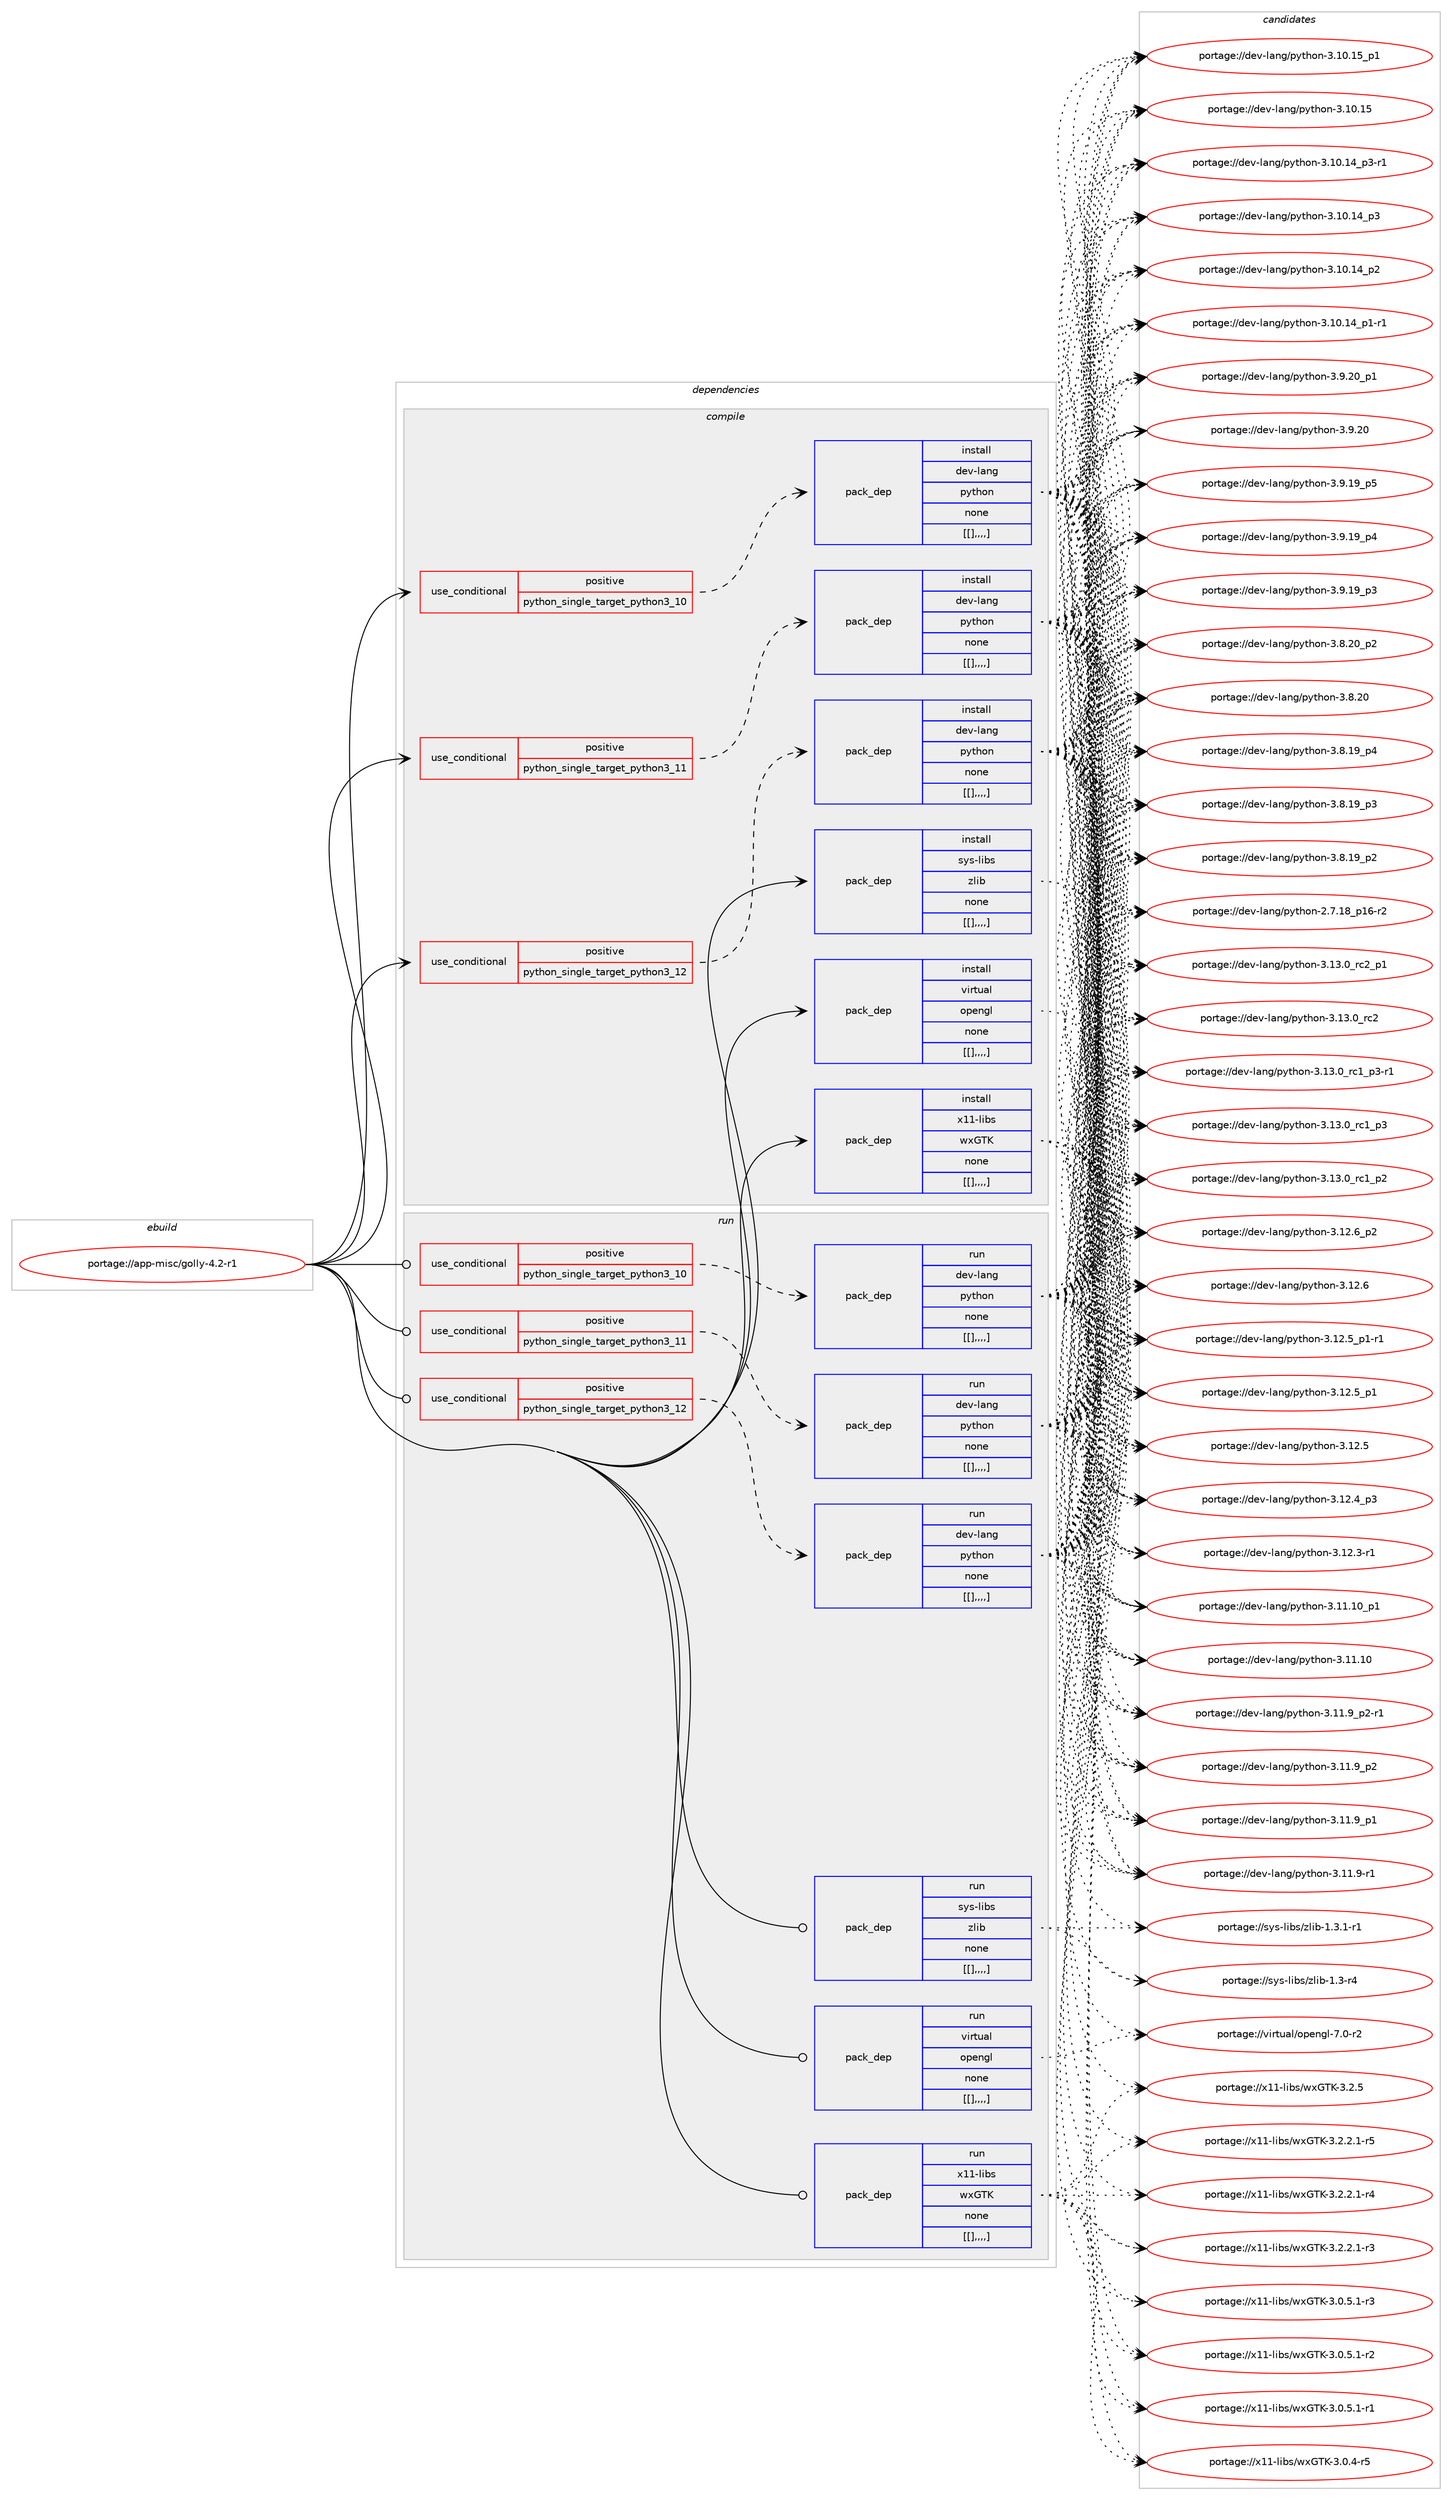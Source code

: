 digraph prolog {

# *************
# Graph options
# *************

newrank=true;
concentrate=true;
compound=true;
graph [rankdir=LR,fontname=Helvetica,fontsize=10,ranksep=1.5];#, ranksep=2.5, nodesep=0.2];
edge  [arrowhead=vee];
node  [fontname=Helvetica,fontsize=10];

# **********
# The ebuild
# **********

subgraph cluster_leftcol {
color=gray;
label=<<i>ebuild</i>>;
id [label="portage://app-misc/golly-4.2-r1", color=red, width=4, href="../app-misc/golly-4.2-r1.svg"];
}

# ****************
# The dependencies
# ****************

subgraph cluster_midcol {
color=gray;
label=<<i>dependencies</i>>;
subgraph cluster_compile {
fillcolor="#eeeeee";
style=filled;
label=<<i>compile</i>>;
subgraph cond12397 {
dependency42287 [label=<<TABLE BORDER="0" CELLBORDER="1" CELLSPACING="0" CELLPADDING="4"><TR><TD ROWSPAN="3" CELLPADDING="10">use_conditional</TD></TR><TR><TD>positive</TD></TR><TR><TD>python_single_target_python3_10</TD></TR></TABLE>>, shape=none, color=red];
subgraph pack29498 {
dependency42288 [label=<<TABLE BORDER="0" CELLBORDER="1" CELLSPACING="0" CELLPADDING="4" WIDTH="220"><TR><TD ROWSPAN="6" CELLPADDING="30">pack_dep</TD></TR><TR><TD WIDTH="110">install</TD></TR><TR><TD>dev-lang</TD></TR><TR><TD>python</TD></TR><TR><TD>none</TD></TR><TR><TD>[[],,,,]</TD></TR></TABLE>>, shape=none, color=blue];
}
dependency42287:e -> dependency42288:w [weight=20,style="dashed",arrowhead="vee"];
}
id:e -> dependency42287:w [weight=20,style="solid",arrowhead="vee"];
subgraph cond12398 {
dependency42289 [label=<<TABLE BORDER="0" CELLBORDER="1" CELLSPACING="0" CELLPADDING="4"><TR><TD ROWSPAN="3" CELLPADDING="10">use_conditional</TD></TR><TR><TD>positive</TD></TR><TR><TD>python_single_target_python3_11</TD></TR></TABLE>>, shape=none, color=red];
subgraph pack29499 {
dependency42290 [label=<<TABLE BORDER="0" CELLBORDER="1" CELLSPACING="0" CELLPADDING="4" WIDTH="220"><TR><TD ROWSPAN="6" CELLPADDING="30">pack_dep</TD></TR><TR><TD WIDTH="110">install</TD></TR><TR><TD>dev-lang</TD></TR><TR><TD>python</TD></TR><TR><TD>none</TD></TR><TR><TD>[[],,,,]</TD></TR></TABLE>>, shape=none, color=blue];
}
dependency42289:e -> dependency42290:w [weight=20,style="dashed",arrowhead="vee"];
}
id:e -> dependency42289:w [weight=20,style="solid",arrowhead="vee"];
subgraph cond12399 {
dependency42291 [label=<<TABLE BORDER="0" CELLBORDER="1" CELLSPACING="0" CELLPADDING="4"><TR><TD ROWSPAN="3" CELLPADDING="10">use_conditional</TD></TR><TR><TD>positive</TD></TR><TR><TD>python_single_target_python3_12</TD></TR></TABLE>>, shape=none, color=red];
subgraph pack29500 {
dependency42292 [label=<<TABLE BORDER="0" CELLBORDER="1" CELLSPACING="0" CELLPADDING="4" WIDTH="220"><TR><TD ROWSPAN="6" CELLPADDING="30">pack_dep</TD></TR><TR><TD WIDTH="110">install</TD></TR><TR><TD>dev-lang</TD></TR><TR><TD>python</TD></TR><TR><TD>none</TD></TR><TR><TD>[[],,,,]</TD></TR></TABLE>>, shape=none, color=blue];
}
dependency42291:e -> dependency42292:w [weight=20,style="dashed",arrowhead="vee"];
}
id:e -> dependency42291:w [weight=20,style="solid",arrowhead="vee"];
subgraph pack29501 {
dependency42293 [label=<<TABLE BORDER="0" CELLBORDER="1" CELLSPACING="0" CELLPADDING="4" WIDTH="220"><TR><TD ROWSPAN="6" CELLPADDING="30">pack_dep</TD></TR><TR><TD WIDTH="110">install</TD></TR><TR><TD>sys-libs</TD></TR><TR><TD>zlib</TD></TR><TR><TD>none</TD></TR><TR><TD>[[],,,,]</TD></TR></TABLE>>, shape=none, color=blue];
}
id:e -> dependency42293:w [weight=20,style="solid",arrowhead="vee"];
subgraph pack29502 {
dependency42294 [label=<<TABLE BORDER="0" CELLBORDER="1" CELLSPACING="0" CELLPADDING="4" WIDTH="220"><TR><TD ROWSPAN="6" CELLPADDING="30">pack_dep</TD></TR><TR><TD WIDTH="110">install</TD></TR><TR><TD>virtual</TD></TR><TR><TD>opengl</TD></TR><TR><TD>none</TD></TR><TR><TD>[[],,,,]</TD></TR></TABLE>>, shape=none, color=blue];
}
id:e -> dependency42294:w [weight=20,style="solid",arrowhead="vee"];
subgraph pack29503 {
dependency42295 [label=<<TABLE BORDER="0" CELLBORDER="1" CELLSPACING="0" CELLPADDING="4" WIDTH="220"><TR><TD ROWSPAN="6" CELLPADDING="30">pack_dep</TD></TR><TR><TD WIDTH="110">install</TD></TR><TR><TD>x11-libs</TD></TR><TR><TD>wxGTK</TD></TR><TR><TD>none</TD></TR><TR><TD>[[],,,,]</TD></TR></TABLE>>, shape=none, color=blue];
}
id:e -> dependency42295:w [weight=20,style="solid",arrowhead="vee"];
}
subgraph cluster_compileandrun {
fillcolor="#eeeeee";
style=filled;
label=<<i>compile and run</i>>;
}
subgraph cluster_run {
fillcolor="#eeeeee";
style=filled;
label=<<i>run</i>>;
subgraph cond12400 {
dependency42296 [label=<<TABLE BORDER="0" CELLBORDER="1" CELLSPACING="0" CELLPADDING="4"><TR><TD ROWSPAN="3" CELLPADDING="10">use_conditional</TD></TR><TR><TD>positive</TD></TR><TR><TD>python_single_target_python3_10</TD></TR></TABLE>>, shape=none, color=red];
subgraph pack29504 {
dependency42297 [label=<<TABLE BORDER="0" CELLBORDER="1" CELLSPACING="0" CELLPADDING="4" WIDTH="220"><TR><TD ROWSPAN="6" CELLPADDING="30">pack_dep</TD></TR><TR><TD WIDTH="110">run</TD></TR><TR><TD>dev-lang</TD></TR><TR><TD>python</TD></TR><TR><TD>none</TD></TR><TR><TD>[[],,,,]</TD></TR></TABLE>>, shape=none, color=blue];
}
dependency42296:e -> dependency42297:w [weight=20,style="dashed",arrowhead="vee"];
}
id:e -> dependency42296:w [weight=20,style="solid",arrowhead="odot"];
subgraph cond12401 {
dependency42298 [label=<<TABLE BORDER="0" CELLBORDER="1" CELLSPACING="0" CELLPADDING="4"><TR><TD ROWSPAN="3" CELLPADDING="10">use_conditional</TD></TR><TR><TD>positive</TD></TR><TR><TD>python_single_target_python3_11</TD></TR></TABLE>>, shape=none, color=red];
subgraph pack29505 {
dependency42299 [label=<<TABLE BORDER="0" CELLBORDER="1" CELLSPACING="0" CELLPADDING="4" WIDTH="220"><TR><TD ROWSPAN="6" CELLPADDING="30">pack_dep</TD></TR><TR><TD WIDTH="110">run</TD></TR><TR><TD>dev-lang</TD></TR><TR><TD>python</TD></TR><TR><TD>none</TD></TR><TR><TD>[[],,,,]</TD></TR></TABLE>>, shape=none, color=blue];
}
dependency42298:e -> dependency42299:w [weight=20,style="dashed",arrowhead="vee"];
}
id:e -> dependency42298:w [weight=20,style="solid",arrowhead="odot"];
subgraph cond12402 {
dependency42300 [label=<<TABLE BORDER="0" CELLBORDER="1" CELLSPACING="0" CELLPADDING="4"><TR><TD ROWSPAN="3" CELLPADDING="10">use_conditional</TD></TR><TR><TD>positive</TD></TR><TR><TD>python_single_target_python3_12</TD></TR></TABLE>>, shape=none, color=red];
subgraph pack29506 {
dependency42301 [label=<<TABLE BORDER="0" CELLBORDER="1" CELLSPACING="0" CELLPADDING="4" WIDTH="220"><TR><TD ROWSPAN="6" CELLPADDING="30">pack_dep</TD></TR><TR><TD WIDTH="110">run</TD></TR><TR><TD>dev-lang</TD></TR><TR><TD>python</TD></TR><TR><TD>none</TD></TR><TR><TD>[[],,,,]</TD></TR></TABLE>>, shape=none, color=blue];
}
dependency42300:e -> dependency42301:w [weight=20,style="dashed",arrowhead="vee"];
}
id:e -> dependency42300:w [weight=20,style="solid",arrowhead="odot"];
subgraph pack29507 {
dependency42302 [label=<<TABLE BORDER="0" CELLBORDER="1" CELLSPACING="0" CELLPADDING="4" WIDTH="220"><TR><TD ROWSPAN="6" CELLPADDING="30">pack_dep</TD></TR><TR><TD WIDTH="110">run</TD></TR><TR><TD>sys-libs</TD></TR><TR><TD>zlib</TD></TR><TR><TD>none</TD></TR><TR><TD>[[],,,,]</TD></TR></TABLE>>, shape=none, color=blue];
}
id:e -> dependency42302:w [weight=20,style="solid",arrowhead="odot"];
subgraph pack29508 {
dependency42303 [label=<<TABLE BORDER="0" CELLBORDER="1" CELLSPACING="0" CELLPADDING="4" WIDTH="220"><TR><TD ROWSPAN="6" CELLPADDING="30">pack_dep</TD></TR><TR><TD WIDTH="110">run</TD></TR><TR><TD>virtual</TD></TR><TR><TD>opengl</TD></TR><TR><TD>none</TD></TR><TR><TD>[[],,,,]</TD></TR></TABLE>>, shape=none, color=blue];
}
id:e -> dependency42303:w [weight=20,style="solid",arrowhead="odot"];
subgraph pack29509 {
dependency42304 [label=<<TABLE BORDER="0" CELLBORDER="1" CELLSPACING="0" CELLPADDING="4" WIDTH="220"><TR><TD ROWSPAN="6" CELLPADDING="30">pack_dep</TD></TR><TR><TD WIDTH="110">run</TD></TR><TR><TD>x11-libs</TD></TR><TR><TD>wxGTK</TD></TR><TR><TD>none</TD></TR><TR><TD>[[],,,,]</TD></TR></TABLE>>, shape=none, color=blue];
}
id:e -> dependency42304:w [weight=20,style="solid",arrowhead="odot"];
}
}

# **************
# The candidates
# **************

subgraph cluster_choices {
rank=same;
color=gray;
label=<<i>candidates</i>>;

subgraph choice29498 {
color=black;
nodesep=1;
choice100101118451089711010347112121116104111110455146495146489511499509511249 [label="portage://dev-lang/python-3.13.0_rc2_p1", color=red, width=4,href="../dev-lang/python-3.13.0_rc2_p1.svg"];
choice10010111845108971101034711212111610411111045514649514648951149950 [label="portage://dev-lang/python-3.13.0_rc2", color=red, width=4,href="../dev-lang/python-3.13.0_rc2.svg"];
choice1001011184510897110103471121211161041111104551464951464895114994995112514511449 [label="portage://dev-lang/python-3.13.0_rc1_p3-r1", color=red, width=4,href="../dev-lang/python-3.13.0_rc1_p3-r1.svg"];
choice100101118451089711010347112121116104111110455146495146489511499499511251 [label="portage://dev-lang/python-3.13.0_rc1_p3", color=red, width=4,href="../dev-lang/python-3.13.0_rc1_p3.svg"];
choice100101118451089711010347112121116104111110455146495146489511499499511250 [label="portage://dev-lang/python-3.13.0_rc1_p2", color=red, width=4,href="../dev-lang/python-3.13.0_rc1_p2.svg"];
choice100101118451089711010347112121116104111110455146495046549511250 [label="portage://dev-lang/python-3.12.6_p2", color=red, width=4,href="../dev-lang/python-3.12.6_p2.svg"];
choice10010111845108971101034711212111610411111045514649504654 [label="portage://dev-lang/python-3.12.6", color=red, width=4,href="../dev-lang/python-3.12.6.svg"];
choice1001011184510897110103471121211161041111104551464950465395112494511449 [label="portage://dev-lang/python-3.12.5_p1-r1", color=red, width=4,href="../dev-lang/python-3.12.5_p1-r1.svg"];
choice100101118451089711010347112121116104111110455146495046539511249 [label="portage://dev-lang/python-3.12.5_p1", color=red, width=4,href="../dev-lang/python-3.12.5_p1.svg"];
choice10010111845108971101034711212111610411111045514649504653 [label="portage://dev-lang/python-3.12.5", color=red, width=4,href="../dev-lang/python-3.12.5.svg"];
choice100101118451089711010347112121116104111110455146495046529511251 [label="portage://dev-lang/python-3.12.4_p3", color=red, width=4,href="../dev-lang/python-3.12.4_p3.svg"];
choice100101118451089711010347112121116104111110455146495046514511449 [label="portage://dev-lang/python-3.12.3-r1", color=red, width=4,href="../dev-lang/python-3.12.3-r1.svg"];
choice10010111845108971101034711212111610411111045514649494649489511249 [label="portage://dev-lang/python-3.11.10_p1", color=red, width=4,href="../dev-lang/python-3.11.10_p1.svg"];
choice1001011184510897110103471121211161041111104551464949464948 [label="portage://dev-lang/python-3.11.10", color=red, width=4,href="../dev-lang/python-3.11.10.svg"];
choice1001011184510897110103471121211161041111104551464949465795112504511449 [label="portage://dev-lang/python-3.11.9_p2-r1", color=red, width=4,href="../dev-lang/python-3.11.9_p2-r1.svg"];
choice100101118451089711010347112121116104111110455146494946579511250 [label="portage://dev-lang/python-3.11.9_p2", color=red, width=4,href="../dev-lang/python-3.11.9_p2.svg"];
choice100101118451089711010347112121116104111110455146494946579511249 [label="portage://dev-lang/python-3.11.9_p1", color=red, width=4,href="../dev-lang/python-3.11.9_p1.svg"];
choice100101118451089711010347112121116104111110455146494946574511449 [label="portage://dev-lang/python-3.11.9-r1", color=red, width=4,href="../dev-lang/python-3.11.9-r1.svg"];
choice10010111845108971101034711212111610411111045514649484649539511249 [label="portage://dev-lang/python-3.10.15_p1", color=red, width=4,href="../dev-lang/python-3.10.15_p1.svg"];
choice1001011184510897110103471121211161041111104551464948464953 [label="portage://dev-lang/python-3.10.15", color=red, width=4,href="../dev-lang/python-3.10.15.svg"];
choice100101118451089711010347112121116104111110455146494846495295112514511449 [label="portage://dev-lang/python-3.10.14_p3-r1", color=red, width=4,href="../dev-lang/python-3.10.14_p3-r1.svg"];
choice10010111845108971101034711212111610411111045514649484649529511251 [label="portage://dev-lang/python-3.10.14_p3", color=red, width=4,href="../dev-lang/python-3.10.14_p3.svg"];
choice10010111845108971101034711212111610411111045514649484649529511250 [label="portage://dev-lang/python-3.10.14_p2", color=red, width=4,href="../dev-lang/python-3.10.14_p2.svg"];
choice100101118451089711010347112121116104111110455146494846495295112494511449 [label="portage://dev-lang/python-3.10.14_p1-r1", color=red, width=4,href="../dev-lang/python-3.10.14_p1-r1.svg"];
choice100101118451089711010347112121116104111110455146574650489511249 [label="portage://dev-lang/python-3.9.20_p1", color=red, width=4,href="../dev-lang/python-3.9.20_p1.svg"];
choice10010111845108971101034711212111610411111045514657465048 [label="portage://dev-lang/python-3.9.20", color=red, width=4,href="../dev-lang/python-3.9.20.svg"];
choice100101118451089711010347112121116104111110455146574649579511253 [label="portage://dev-lang/python-3.9.19_p5", color=red, width=4,href="../dev-lang/python-3.9.19_p5.svg"];
choice100101118451089711010347112121116104111110455146574649579511252 [label="portage://dev-lang/python-3.9.19_p4", color=red, width=4,href="../dev-lang/python-3.9.19_p4.svg"];
choice100101118451089711010347112121116104111110455146574649579511251 [label="portage://dev-lang/python-3.9.19_p3", color=red, width=4,href="../dev-lang/python-3.9.19_p3.svg"];
choice100101118451089711010347112121116104111110455146564650489511250 [label="portage://dev-lang/python-3.8.20_p2", color=red, width=4,href="../dev-lang/python-3.8.20_p2.svg"];
choice10010111845108971101034711212111610411111045514656465048 [label="portage://dev-lang/python-3.8.20", color=red, width=4,href="../dev-lang/python-3.8.20.svg"];
choice100101118451089711010347112121116104111110455146564649579511252 [label="portage://dev-lang/python-3.8.19_p4", color=red, width=4,href="../dev-lang/python-3.8.19_p4.svg"];
choice100101118451089711010347112121116104111110455146564649579511251 [label="portage://dev-lang/python-3.8.19_p3", color=red, width=4,href="../dev-lang/python-3.8.19_p3.svg"];
choice100101118451089711010347112121116104111110455146564649579511250 [label="portage://dev-lang/python-3.8.19_p2", color=red, width=4,href="../dev-lang/python-3.8.19_p2.svg"];
choice100101118451089711010347112121116104111110455046554649569511249544511450 [label="portage://dev-lang/python-2.7.18_p16-r2", color=red, width=4,href="../dev-lang/python-2.7.18_p16-r2.svg"];
dependency42288:e -> choice100101118451089711010347112121116104111110455146495146489511499509511249:w [style=dotted,weight="100"];
dependency42288:e -> choice10010111845108971101034711212111610411111045514649514648951149950:w [style=dotted,weight="100"];
dependency42288:e -> choice1001011184510897110103471121211161041111104551464951464895114994995112514511449:w [style=dotted,weight="100"];
dependency42288:e -> choice100101118451089711010347112121116104111110455146495146489511499499511251:w [style=dotted,weight="100"];
dependency42288:e -> choice100101118451089711010347112121116104111110455146495146489511499499511250:w [style=dotted,weight="100"];
dependency42288:e -> choice100101118451089711010347112121116104111110455146495046549511250:w [style=dotted,weight="100"];
dependency42288:e -> choice10010111845108971101034711212111610411111045514649504654:w [style=dotted,weight="100"];
dependency42288:e -> choice1001011184510897110103471121211161041111104551464950465395112494511449:w [style=dotted,weight="100"];
dependency42288:e -> choice100101118451089711010347112121116104111110455146495046539511249:w [style=dotted,weight="100"];
dependency42288:e -> choice10010111845108971101034711212111610411111045514649504653:w [style=dotted,weight="100"];
dependency42288:e -> choice100101118451089711010347112121116104111110455146495046529511251:w [style=dotted,weight="100"];
dependency42288:e -> choice100101118451089711010347112121116104111110455146495046514511449:w [style=dotted,weight="100"];
dependency42288:e -> choice10010111845108971101034711212111610411111045514649494649489511249:w [style=dotted,weight="100"];
dependency42288:e -> choice1001011184510897110103471121211161041111104551464949464948:w [style=dotted,weight="100"];
dependency42288:e -> choice1001011184510897110103471121211161041111104551464949465795112504511449:w [style=dotted,weight="100"];
dependency42288:e -> choice100101118451089711010347112121116104111110455146494946579511250:w [style=dotted,weight="100"];
dependency42288:e -> choice100101118451089711010347112121116104111110455146494946579511249:w [style=dotted,weight="100"];
dependency42288:e -> choice100101118451089711010347112121116104111110455146494946574511449:w [style=dotted,weight="100"];
dependency42288:e -> choice10010111845108971101034711212111610411111045514649484649539511249:w [style=dotted,weight="100"];
dependency42288:e -> choice1001011184510897110103471121211161041111104551464948464953:w [style=dotted,weight="100"];
dependency42288:e -> choice100101118451089711010347112121116104111110455146494846495295112514511449:w [style=dotted,weight="100"];
dependency42288:e -> choice10010111845108971101034711212111610411111045514649484649529511251:w [style=dotted,weight="100"];
dependency42288:e -> choice10010111845108971101034711212111610411111045514649484649529511250:w [style=dotted,weight="100"];
dependency42288:e -> choice100101118451089711010347112121116104111110455146494846495295112494511449:w [style=dotted,weight="100"];
dependency42288:e -> choice100101118451089711010347112121116104111110455146574650489511249:w [style=dotted,weight="100"];
dependency42288:e -> choice10010111845108971101034711212111610411111045514657465048:w [style=dotted,weight="100"];
dependency42288:e -> choice100101118451089711010347112121116104111110455146574649579511253:w [style=dotted,weight="100"];
dependency42288:e -> choice100101118451089711010347112121116104111110455146574649579511252:w [style=dotted,weight="100"];
dependency42288:e -> choice100101118451089711010347112121116104111110455146574649579511251:w [style=dotted,weight="100"];
dependency42288:e -> choice100101118451089711010347112121116104111110455146564650489511250:w [style=dotted,weight="100"];
dependency42288:e -> choice10010111845108971101034711212111610411111045514656465048:w [style=dotted,weight="100"];
dependency42288:e -> choice100101118451089711010347112121116104111110455146564649579511252:w [style=dotted,weight="100"];
dependency42288:e -> choice100101118451089711010347112121116104111110455146564649579511251:w [style=dotted,weight="100"];
dependency42288:e -> choice100101118451089711010347112121116104111110455146564649579511250:w [style=dotted,weight="100"];
dependency42288:e -> choice100101118451089711010347112121116104111110455046554649569511249544511450:w [style=dotted,weight="100"];
}
subgraph choice29499 {
color=black;
nodesep=1;
choice100101118451089711010347112121116104111110455146495146489511499509511249 [label="portage://dev-lang/python-3.13.0_rc2_p1", color=red, width=4,href="../dev-lang/python-3.13.0_rc2_p1.svg"];
choice10010111845108971101034711212111610411111045514649514648951149950 [label="portage://dev-lang/python-3.13.0_rc2", color=red, width=4,href="../dev-lang/python-3.13.0_rc2.svg"];
choice1001011184510897110103471121211161041111104551464951464895114994995112514511449 [label="portage://dev-lang/python-3.13.0_rc1_p3-r1", color=red, width=4,href="../dev-lang/python-3.13.0_rc1_p3-r1.svg"];
choice100101118451089711010347112121116104111110455146495146489511499499511251 [label="portage://dev-lang/python-3.13.0_rc1_p3", color=red, width=4,href="../dev-lang/python-3.13.0_rc1_p3.svg"];
choice100101118451089711010347112121116104111110455146495146489511499499511250 [label="portage://dev-lang/python-3.13.0_rc1_p2", color=red, width=4,href="../dev-lang/python-3.13.0_rc1_p2.svg"];
choice100101118451089711010347112121116104111110455146495046549511250 [label="portage://dev-lang/python-3.12.6_p2", color=red, width=4,href="../dev-lang/python-3.12.6_p2.svg"];
choice10010111845108971101034711212111610411111045514649504654 [label="portage://dev-lang/python-3.12.6", color=red, width=4,href="../dev-lang/python-3.12.6.svg"];
choice1001011184510897110103471121211161041111104551464950465395112494511449 [label="portage://dev-lang/python-3.12.5_p1-r1", color=red, width=4,href="../dev-lang/python-3.12.5_p1-r1.svg"];
choice100101118451089711010347112121116104111110455146495046539511249 [label="portage://dev-lang/python-3.12.5_p1", color=red, width=4,href="../dev-lang/python-3.12.5_p1.svg"];
choice10010111845108971101034711212111610411111045514649504653 [label="portage://dev-lang/python-3.12.5", color=red, width=4,href="../dev-lang/python-3.12.5.svg"];
choice100101118451089711010347112121116104111110455146495046529511251 [label="portage://dev-lang/python-3.12.4_p3", color=red, width=4,href="../dev-lang/python-3.12.4_p3.svg"];
choice100101118451089711010347112121116104111110455146495046514511449 [label="portage://dev-lang/python-3.12.3-r1", color=red, width=4,href="../dev-lang/python-3.12.3-r1.svg"];
choice10010111845108971101034711212111610411111045514649494649489511249 [label="portage://dev-lang/python-3.11.10_p1", color=red, width=4,href="../dev-lang/python-3.11.10_p1.svg"];
choice1001011184510897110103471121211161041111104551464949464948 [label="portage://dev-lang/python-3.11.10", color=red, width=4,href="../dev-lang/python-3.11.10.svg"];
choice1001011184510897110103471121211161041111104551464949465795112504511449 [label="portage://dev-lang/python-3.11.9_p2-r1", color=red, width=4,href="../dev-lang/python-3.11.9_p2-r1.svg"];
choice100101118451089711010347112121116104111110455146494946579511250 [label="portage://dev-lang/python-3.11.9_p2", color=red, width=4,href="../dev-lang/python-3.11.9_p2.svg"];
choice100101118451089711010347112121116104111110455146494946579511249 [label="portage://dev-lang/python-3.11.9_p1", color=red, width=4,href="../dev-lang/python-3.11.9_p1.svg"];
choice100101118451089711010347112121116104111110455146494946574511449 [label="portage://dev-lang/python-3.11.9-r1", color=red, width=4,href="../dev-lang/python-3.11.9-r1.svg"];
choice10010111845108971101034711212111610411111045514649484649539511249 [label="portage://dev-lang/python-3.10.15_p1", color=red, width=4,href="../dev-lang/python-3.10.15_p1.svg"];
choice1001011184510897110103471121211161041111104551464948464953 [label="portage://dev-lang/python-3.10.15", color=red, width=4,href="../dev-lang/python-3.10.15.svg"];
choice100101118451089711010347112121116104111110455146494846495295112514511449 [label="portage://dev-lang/python-3.10.14_p3-r1", color=red, width=4,href="../dev-lang/python-3.10.14_p3-r1.svg"];
choice10010111845108971101034711212111610411111045514649484649529511251 [label="portage://dev-lang/python-3.10.14_p3", color=red, width=4,href="../dev-lang/python-3.10.14_p3.svg"];
choice10010111845108971101034711212111610411111045514649484649529511250 [label="portage://dev-lang/python-3.10.14_p2", color=red, width=4,href="../dev-lang/python-3.10.14_p2.svg"];
choice100101118451089711010347112121116104111110455146494846495295112494511449 [label="portage://dev-lang/python-3.10.14_p1-r1", color=red, width=4,href="../dev-lang/python-3.10.14_p1-r1.svg"];
choice100101118451089711010347112121116104111110455146574650489511249 [label="portage://dev-lang/python-3.9.20_p1", color=red, width=4,href="../dev-lang/python-3.9.20_p1.svg"];
choice10010111845108971101034711212111610411111045514657465048 [label="portage://dev-lang/python-3.9.20", color=red, width=4,href="../dev-lang/python-3.9.20.svg"];
choice100101118451089711010347112121116104111110455146574649579511253 [label="portage://dev-lang/python-3.9.19_p5", color=red, width=4,href="../dev-lang/python-3.9.19_p5.svg"];
choice100101118451089711010347112121116104111110455146574649579511252 [label="portage://dev-lang/python-3.9.19_p4", color=red, width=4,href="../dev-lang/python-3.9.19_p4.svg"];
choice100101118451089711010347112121116104111110455146574649579511251 [label="portage://dev-lang/python-3.9.19_p3", color=red, width=4,href="../dev-lang/python-3.9.19_p3.svg"];
choice100101118451089711010347112121116104111110455146564650489511250 [label="portage://dev-lang/python-3.8.20_p2", color=red, width=4,href="../dev-lang/python-3.8.20_p2.svg"];
choice10010111845108971101034711212111610411111045514656465048 [label="portage://dev-lang/python-3.8.20", color=red, width=4,href="../dev-lang/python-3.8.20.svg"];
choice100101118451089711010347112121116104111110455146564649579511252 [label="portage://dev-lang/python-3.8.19_p4", color=red, width=4,href="../dev-lang/python-3.8.19_p4.svg"];
choice100101118451089711010347112121116104111110455146564649579511251 [label="portage://dev-lang/python-3.8.19_p3", color=red, width=4,href="../dev-lang/python-3.8.19_p3.svg"];
choice100101118451089711010347112121116104111110455146564649579511250 [label="portage://dev-lang/python-3.8.19_p2", color=red, width=4,href="../dev-lang/python-3.8.19_p2.svg"];
choice100101118451089711010347112121116104111110455046554649569511249544511450 [label="portage://dev-lang/python-2.7.18_p16-r2", color=red, width=4,href="../dev-lang/python-2.7.18_p16-r2.svg"];
dependency42290:e -> choice100101118451089711010347112121116104111110455146495146489511499509511249:w [style=dotted,weight="100"];
dependency42290:e -> choice10010111845108971101034711212111610411111045514649514648951149950:w [style=dotted,weight="100"];
dependency42290:e -> choice1001011184510897110103471121211161041111104551464951464895114994995112514511449:w [style=dotted,weight="100"];
dependency42290:e -> choice100101118451089711010347112121116104111110455146495146489511499499511251:w [style=dotted,weight="100"];
dependency42290:e -> choice100101118451089711010347112121116104111110455146495146489511499499511250:w [style=dotted,weight="100"];
dependency42290:e -> choice100101118451089711010347112121116104111110455146495046549511250:w [style=dotted,weight="100"];
dependency42290:e -> choice10010111845108971101034711212111610411111045514649504654:w [style=dotted,weight="100"];
dependency42290:e -> choice1001011184510897110103471121211161041111104551464950465395112494511449:w [style=dotted,weight="100"];
dependency42290:e -> choice100101118451089711010347112121116104111110455146495046539511249:w [style=dotted,weight="100"];
dependency42290:e -> choice10010111845108971101034711212111610411111045514649504653:w [style=dotted,weight="100"];
dependency42290:e -> choice100101118451089711010347112121116104111110455146495046529511251:w [style=dotted,weight="100"];
dependency42290:e -> choice100101118451089711010347112121116104111110455146495046514511449:w [style=dotted,weight="100"];
dependency42290:e -> choice10010111845108971101034711212111610411111045514649494649489511249:w [style=dotted,weight="100"];
dependency42290:e -> choice1001011184510897110103471121211161041111104551464949464948:w [style=dotted,weight="100"];
dependency42290:e -> choice1001011184510897110103471121211161041111104551464949465795112504511449:w [style=dotted,weight="100"];
dependency42290:e -> choice100101118451089711010347112121116104111110455146494946579511250:w [style=dotted,weight="100"];
dependency42290:e -> choice100101118451089711010347112121116104111110455146494946579511249:w [style=dotted,weight="100"];
dependency42290:e -> choice100101118451089711010347112121116104111110455146494946574511449:w [style=dotted,weight="100"];
dependency42290:e -> choice10010111845108971101034711212111610411111045514649484649539511249:w [style=dotted,weight="100"];
dependency42290:e -> choice1001011184510897110103471121211161041111104551464948464953:w [style=dotted,weight="100"];
dependency42290:e -> choice100101118451089711010347112121116104111110455146494846495295112514511449:w [style=dotted,weight="100"];
dependency42290:e -> choice10010111845108971101034711212111610411111045514649484649529511251:w [style=dotted,weight="100"];
dependency42290:e -> choice10010111845108971101034711212111610411111045514649484649529511250:w [style=dotted,weight="100"];
dependency42290:e -> choice100101118451089711010347112121116104111110455146494846495295112494511449:w [style=dotted,weight="100"];
dependency42290:e -> choice100101118451089711010347112121116104111110455146574650489511249:w [style=dotted,weight="100"];
dependency42290:e -> choice10010111845108971101034711212111610411111045514657465048:w [style=dotted,weight="100"];
dependency42290:e -> choice100101118451089711010347112121116104111110455146574649579511253:w [style=dotted,weight="100"];
dependency42290:e -> choice100101118451089711010347112121116104111110455146574649579511252:w [style=dotted,weight="100"];
dependency42290:e -> choice100101118451089711010347112121116104111110455146574649579511251:w [style=dotted,weight="100"];
dependency42290:e -> choice100101118451089711010347112121116104111110455146564650489511250:w [style=dotted,weight="100"];
dependency42290:e -> choice10010111845108971101034711212111610411111045514656465048:w [style=dotted,weight="100"];
dependency42290:e -> choice100101118451089711010347112121116104111110455146564649579511252:w [style=dotted,weight="100"];
dependency42290:e -> choice100101118451089711010347112121116104111110455146564649579511251:w [style=dotted,weight="100"];
dependency42290:e -> choice100101118451089711010347112121116104111110455146564649579511250:w [style=dotted,weight="100"];
dependency42290:e -> choice100101118451089711010347112121116104111110455046554649569511249544511450:w [style=dotted,weight="100"];
}
subgraph choice29500 {
color=black;
nodesep=1;
choice100101118451089711010347112121116104111110455146495146489511499509511249 [label="portage://dev-lang/python-3.13.0_rc2_p1", color=red, width=4,href="../dev-lang/python-3.13.0_rc2_p1.svg"];
choice10010111845108971101034711212111610411111045514649514648951149950 [label="portage://dev-lang/python-3.13.0_rc2", color=red, width=4,href="../dev-lang/python-3.13.0_rc2.svg"];
choice1001011184510897110103471121211161041111104551464951464895114994995112514511449 [label="portage://dev-lang/python-3.13.0_rc1_p3-r1", color=red, width=4,href="../dev-lang/python-3.13.0_rc1_p3-r1.svg"];
choice100101118451089711010347112121116104111110455146495146489511499499511251 [label="portage://dev-lang/python-3.13.0_rc1_p3", color=red, width=4,href="../dev-lang/python-3.13.0_rc1_p3.svg"];
choice100101118451089711010347112121116104111110455146495146489511499499511250 [label="portage://dev-lang/python-3.13.0_rc1_p2", color=red, width=4,href="../dev-lang/python-3.13.0_rc1_p2.svg"];
choice100101118451089711010347112121116104111110455146495046549511250 [label="portage://dev-lang/python-3.12.6_p2", color=red, width=4,href="../dev-lang/python-3.12.6_p2.svg"];
choice10010111845108971101034711212111610411111045514649504654 [label="portage://dev-lang/python-3.12.6", color=red, width=4,href="../dev-lang/python-3.12.6.svg"];
choice1001011184510897110103471121211161041111104551464950465395112494511449 [label="portage://dev-lang/python-3.12.5_p1-r1", color=red, width=4,href="../dev-lang/python-3.12.5_p1-r1.svg"];
choice100101118451089711010347112121116104111110455146495046539511249 [label="portage://dev-lang/python-3.12.5_p1", color=red, width=4,href="../dev-lang/python-3.12.5_p1.svg"];
choice10010111845108971101034711212111610411111045514649504653 [label="portage://dev-lang/python-3.12.5", color=red, width=4,href="../dev-lang/python-3.12.5.svg"];
choice100101118451089711010347112121116104111110455146495046529511251 [label="portage://dev-lang/python-3.12.4_p3", color=red, width=4,href="../dev-lang/python-3.12.4_p3.svg"];
choice100101118451089711010347112121116104111110455146495046514511449 [label="portage://dev-lang/python-3.12.3-r1", color=red, width=4,href="../dev-lang/python-3.12.3-r1.svg"];
choice10010111845108971101034711212111610411111045514649494649489511249 [label="portage://dev-lang/python-3.11.10_p1", color=red, width=4,href="../dev-lang/python-3.11.10_p1.svg"];
choice1001011184510897110103471121211161041111104551464949464948 [label="portage://dev-lang/python-3.11.10", color=red, width=4,href="../dev-lang/python-3.11.10.svg"];
choice1001011184510897110103471121211161041111104551464949465795112504511449 [label="portage://dev-lang/python-3.11.9_p2-r1", color=red, width=4,href="../dev-lang/python-3.11.9_p2-r1.svg"];
choice100101118451089711010347112121116104111110455146494946579511250 [label="portage://dev-lang/python-3.11.9_p2", color=red, width=4,href="../dev-lang/python-3.11.9_p2.svg"];
choice100101118451089711010347112121116104111110455146494946579511249 [label="portage://dev-lang/python-3.11.9_p1", color=red, width=4,href="../dev-lang/python-3.11.9_p1.svg"];
choice100101118451089711010347112121116104111110455146494946574511449 [label="portage://dev-lang/python-3.11.9-r1", color=red, width=4,href="../dev-lang/python-3.11.9-r1.svg"];
choice10010111845108971101034711212111610411111045514649484649539511249 [label="portage://dev-lang/python-3.10.15_p1", color=red, width=4,href="../dev-lang/python-3.10.15_p1.svg"];
choice1001011184510897110103471121211161041111104551464948464953 [label="portage://dev-lang/python-3.10.15", color=red, width=4,href="../dev-lang/python-3.10.15.svg"];
choice100101118451089711010347112121116104111110455146494846495295112514511449 [label="portage://dev-lang/python-3.10.14_p3-r1", color=red, width=4,href="../dev-lang/python-3.10.14_p3-r1.svg"];
choice10010111845108971101034711212111610411111045514649484649529511251 [label="portage://dev-lang/python-3.10.14_p3", color=red, width=4,href="../dev-lang/python-3.10.14_p3.svg"];
choice10010111845108971101034711212111610411111045514649484649529511250 [label="portage://dev-lang/python-3.10.14_p2", color=red, width=4,href="../dev-lang/python-3.10.14_p2.svg"];
choice100101118451089711010347112121116104111110455146494846495295112494511449 [label="portage://dev-lang/python-3.10.14_p1-r1", color=red, width=4,href="../dev-lang/python-3.10.14_p1-r1.svg"];
choice100101118451089711010347112121116104111110455146574650489511249 [label="portage://dev-lang/python-3.9.20_p1", color=red, width=4,href="../dev-lang/python-3.9.20_p1.svg"];
choice10010111845108971101034711212111610411111045514657465048 [label="portage://dev-lang/python-3.9.20", color=red, width=4,href="../dev-lang/python-3.9.20.svg"];
choice100101118451089711010347112121116104111110455146574649579511253 [label="portage://dev-lang/python-3.9.19_p5", color=red, width=4,href="../dev-lang/python-3.9.19_p5.svg"];
choice100101118451089711010347112121116104111110455146574649579511252 [label="portage://dev-lang/python-3.9.19_p4", color=red, width=4,href="../dev-lang/python-3.9.19_p4.svg"];
choice100101118451089711010347112121116104111110455146574649579511251 [label="portage://dev-lang/python-3.9.19_p3", color=red, width=4,href="../dev-lang/python-3.9.19_p3.svg"];
choice100101118451089711010347112121116104111110455146564650489511250 [label="portage://dev-lang/python-3.8.20_p2", color=red, width=4,href="../dev-lang/python-3.8.20_p2.svg"];
choice10010111845108971101034711212111610411111045514656465048 [label="portage://dev-lang/python-3.8.20", color=red, width=4,href="../dev-lang/python-3.8.20.svg"];
choice100101118451089711010347112121116104111110455146564649579511252 [label="portage://dev-lang/python-3.8.19_p4", color=red, width=4,href="../dev-lang/python-3.8.19_p4.svg"];
choice100101118451089711010347112121116104111110455146564649579511251 [label="portage://dev-lang/python-3.8.19_p3", color=red, width=4,href="../dev-lang/python-3.8.19_p3.svg"];
choice100101118451089711010347112121116104111110455146564649579511250 [label="portage://dev-lang/python-3.8.19_p2", color=red, width=4,href="../dev-lang/python-3.8.19_p2.svg"];
choice100101118451089711010347112121116104111110455046554649569511249544511450 [label="portage://dev-lang/python-2.7.18_p16-r2", color=red, width=4,href="../dev-lang/python-2.7.18_p16-r2.svg"];
dependency42292:e -> choice100101118451089711010347112121116104111110455146495146489511499509511249:w [style=dotted,weight="100"];
dependency42292:e -> choice10010111845108971101034711212111610411111045514649514648951149950:w [style=dotted,weight="100"];
dependency42292:e -> choice1001011184510897110103471121211161041111104551464951464895114994995112514511449:w [style=dotted,weight="100"];
dependency42292:e -> choice100101118451089711010347112121116104111110455146495146489511499499511251:w [style=dotted,weight="100"];
dependency42292:e -> choice100101118451089711010347112121116104111110455146495146489511499499511250:w [style=dotted,weight="100"];
dependency42292:e -> choice100101118451089711010347112121116104111110455146495046549511250:w [style=dotted,weight="100"];
dependency42292:e -> choice10010111845108971101034711212111610411111045514649504654:w [style=dotted,weight="100"];
dependency42292:e -> choice1001011184510897110103471121211161041111104551464950465395112494511449:w [style=dotted,weight="100"];
dependency42292:e -> choice100101118451089711010347112121116104111110455146495046539511249:w [style=dotted,weight="100"];
dependency42292:e -> choice10010111845108971101034711212111610411111045514649504653:w [style=dotted,weight="100"];
dependency42292:e -> choice100101118451089711010347112121116104111110455146495046529511251:w [style=dotted,weight="100"];
dependency42292:e -> choice100101118451089711010347112121116104111110455146495046514511449:w [style=dotted,weight="100"];
dependency42292:e -> choice10010111845108971101034711212111610411111045514649494649489511249:w [style=dotted,weight="100"];
dependency42292:e -> choice1001011184510897110103471121211161041111104551464949464948:w [style=dotted,weight="100"];
dependency42292:e -> choice1001011184510897110103471121211161041111104551464949465795112504511449:w [style=dotted,weight="100"];
dependency42292:e -> choice100101118451089711010347112121116104111110455146494946579511250:w [style=dotted,weight="100"];
dependency42292:e -> choice100101118451089711010347112121116104111110455146494946579511249:w [style=dotted,weight="100"];
dependency42292:e -> choice100101118451089711010347112121116104111110455146494946574511449:w [style=dotted,weight="100"];
dependency42292:e -> choice10010111845108971101034711212111610411111045514649484649539511249:w [style=dotted,weight="100"];
dependency42292:e -> choice1001011184510897110103471121211161041111104551464948464953:w [style=dotted,weight="100"];
dependency42292:e -> choice100101118451089711010347112121116104111110455146494846495295112514511449:w [style=dotted,weight="100"];
dependency42292:e -> choice10010111845108971101034711212111610411111045514649484649529511251:w [style=dotted,weight="100"];
dependency42292:e -> choice10010111845108971101034711212111610411111045514649484649529511250:w [style=dotted,weight="100"];
dependency42292:e -> choice100101118451089711010347112121116104111110455146494846495295112494511449:w [style=dotted,weight="100"];
dependency42292:e -> choice100101118451089711010347112121116104111110455146574650489511249:w [style=dotted,weight="100"];
dependency42292:e -> choice10010111845108971101034711212111610411111045514657465048:w [style=dotted,weight="100"];
dependency42292:e -> choice100101118451089711010347112121116104111110455146574649579511253:w [style=dotted,weight="100"];
dependency42292:e -> choice100101118451089711010347112121116104111110455146574649579511252:w [style=dotted,weight="100"];
dependency42292:e -> choice100101118451089711010347112121116104111110455146574649579511251:w [style=dotted,weight="100"];
dependency42292:e -> choice100101118451089711010347112121116104111110455146564650489511250:w [style=dotted,weight="100"];
dependency42292:e -> choice10010111845108971101034711212111610411111045514656465048:w [style=dotted,weight="100"];
dependency42292:e -> choice100101118451089711010347112121116104111110455146564649579511252:w [style=dotted,weight="100"];
dependency42292:e -> choice100101118451089711010347112121116104111110455146564649579511251:w [style=dotted,weight="100"];
dependency42292:e -> choice100101118451089711010347112121116104111110455146564649579511250:w [style=dotted,weight="100"];
dependency42292:e -> choice100101118451089711010347112121116104111110455046554649569511249544511450:w [style=dotted,weight="100"];
}
subgraph choice29501 {
color=black;
nodesep=1;
choice115121115451081059811547122108105984549465146494511449 [label="portage://sys-libs/zlib-1.3.1-r1", color=red, width=4,href="../sys-libs/zlib-1.3.1-r1.svg"];
choice11512111545108105981154712210810598454946514511452 [label="portage://sys-libs/zlib-1.3-r4", color=red, width=4,href="../sys-libs/zlib-1.3-r4.svg"];
dependency42293:e -> choice115121115451081059811547122108105984549465146494511449:w [style=dotted,weight="100"];
dependency42293:e -> choice11512111545108105981154712210810598454946514511452:w [style=dotted,weight="100"];
}
subgraph choice29502 {
color=black;
nodesep=1;
choice1181051141161179710847111112101110103108455546484511450 [label="portage://virtual/opengl-7.0-r2", color=red, width=4,href="../virtual/opengl-7.0-r2.svg"];
dependency42294:e -> choice1181051141161179710847111112101110103108455546484511450:w [style=dotted,weight="100"];
}
subgraph choice29503 {
color=black;
nodesep=1;
choice1204949451081059811547119120718475455146504653 [label="portage://x11-libs/wxGTK-3.2.5", color=red, width=4,href="../x11-libs/wxGTK-3.2.5.svg"];
choice120494945108105981154711912071847545514650465046494511453 [label="portage://x11-libs/wxGTK-3.2.2.1-r5", color=red, width=4,href="../x11-libs/wxGTK-3.2.2.1-r5.svg"];
choice120494945108105981154711912071847545514650465046494511452 [label="portage://x11-libs/wxGTK-3.2.2.1-r4", color=red, width=4,href="../x11-libs/wxGTK-3.2.2.1-r4.svg"];
choice120494945108105981154711912071847545514650465046494511451 [label="portage://x11-libs/wxGTK-3.2.2.1-r3", color=red, width=4,href="../x11-libs/wxGTK-3.2.2.1-r3.svg"];
choice120494945108105981154711912071847545514648465346494511451 [label="portage://x11-libs/wxGTK-3.0.5.1-r3", color=red, width=4,href="../x11-libs/wxGTK-3.0.5.1-r3.svg"];
choice120494945108105981154711912071847545514648465346494511450 [label="portage://x11-libs/wxGTK-3.0.5.1-r2", color=red, width=4,href="../x11-libs/wxGTK-3.0.5.1-r2.svg"];
choice120494945108105981154711912071847545514648465346494511449 [label="portage://x11-libs/wxGTK-3.0.5.1-r1", color=red, width=4,href="../x11-libs/wxGTK-3.0.5.1-r1.svg"];
choice12049494510810598115471191207184754551464846524511453 [label="portage://x11-libs/wxGTK-3.0.4-r5", color=red, width=4,href="../x11-libs/wxGTK-3.0.4-r5.svg"];
dependency42295:e -> choice1204949451081059811547119120718475455146504653:w [style=dotted,weight="100"];
dependency42295:e -> choice120494945108105981154711912071847545514650465046494511453:w [style=dotted,weight="100"];
dependency42295:e -> choice120494945108105981154711912071847545514650465046494511452:w [style=dotted,weight="100"];
dependency42295:e -> choice120494945108105981154711912071847545514650465046494511451:w [style=dotted,weight="100"];
dependency42295:e -> choice120494945108105981154711912071847545514648465346494511451:w [style=dotted,weight="100"];
dependency42295:e -> choice120494945108105981154711912071847545514648465346494511450:w [style=dotted,weight="100"];
dependency42295:e -> choice120494945108105981154711912071847545514648465346494511449:w [style=dotted,weight="100"];
dependency42295:e -> choice12049494510810598115471191207184754551464846524511453:w [style=dotted,weight="100"];
}
subgraph choice29504 {
color=black;
nodesep=1;
choice100101118451089711010347112121116104111110455146495146489511499509511249 [label="portage://dev-lang/python-3.13.0_rc2_p1", color=red, width=4,href="../dev-lang/python-3.13.0_rc2_p1.svg"];
choice10010111845108971101034711212111610411111045514649514648951149950 [label="portage://dev-lang/python-3.13.0_rc2", color=red, width=4,href="../dev-lang/python-3.13.0_rc2.svg"];
choice1001011184510897110103471121211161041111104551464951464895114994995112514511449 [label="portage://dev-lang/python-3.13.0_rc1_p3-r1", color=red, width=4,href="../dev-lang/python-3.13.0_rc1_p3-r1.svg"];
choice100101118451089711010347112121116104111110455146495146489511499499511251 [label="portage://dev-lang/python-3.13.0_rc1_p3", color=red, width=4,href="../dev-lang/python-3.13.0_rc1_p3.svg"];
choice100101118451089711010347112121116104111110455146495146489511499499511250 [label="portage://dev-lang/python-3.13.0_rc1_p2", color=red, width=4,href="../dev-lang/python-3.13.0_rc1_p2.svg"];
choice100101118451089711010347112121116104111110455146495046549511250 [label="portage://dev-lang/python-3.12.6_p2", color=red, width=4,href="../dev-lang/python-3.12.6_p2.svg"];
choice10010111845108971101034711212111610411111045514649504654 [label="portage://dev-lang/python-3.12.6", color=red, width=4,href="../dev-lang/python-3.12.6.svg"];
choice1001011184510897110103471121211161041111104551464950465395112494511449 [label="portage://dev-lang/python-3.12.5_p1-r1", color=red, width=4,href="../dev-lang/python-3.12.5_p1-r1.svg"];
choice100101118451089711010347112121116104111110455146495046539511249 [label="portage://dev-lang/python-3.12.5_p1", color=red, width=4,href="../dev-lang/python-3.12.5_p1.svg"];
choice10010111845108971101034711212111610411111045514649504653 [label="portage://dev-lang/python-3.12.5", color=red, width=4,href="../dev-lang/python-3.12.5.svg"];
choice100101118451089711010347112121116104111110455146495046529511251 [label="portage://dev-lang/python-3.12.4_p3", color=red, width=4,href="../dev-lang/python-3.12.4_p3.svg"];
choice100101118451089711010347112121116104111110455146495046514511449 [label="portage://dev-lang/python-3.12.3-r1", color=red, width=4,href="../dev-lang/python-3.12.3-r1.svg"];
choice10010111845108971101034711212111610411111045514649494649489511249 [label="portage://dev-lang/python-3.11.10_p1", color=red, width=4,href="../dev-lang/python-3.11.10_p1.svg"];
choice1001011184510897110103471121211161041111104551464949464948 [label="portage://dev-lang/python-3.11.10", color=red, width=4,href="../dev-lang/python-3.11.10.svg"];
choice1001011184510897110103471121211161041111104551464949465795112504511449 [label="portage://dev-lang/python-3.11.9_p2-r1", color=red, width=4,href="../dev-lang/python-3.11.9_p2-r1.svg"];
choice100101118451089711010347112121116104111110455146494946579511250 [label="portage://dev-lang/python-3.11.9_p2", color=red, width=4,href="../dev-lang/python-3.11.9_p2.svg"];
choice100101118451089711010347112121116104111110455146494946579511249 [label="portage://dev-lang/python-3.11.9_p1", color=red, width=4,href="../dev-lang/python-3.11.9_p1.svg"];
choice100101118451089711010347112121116104111110455146494946574511449 [label="portage://dev-lang/python-3.11.9-r1", color=red, width=4,href="../dev-lang/python-3.11.9-r1.svg"];
choice10010111845108971101034711212111610411111045514649484649539511249 [label="portage://dev-lang/python-3.10.15_p1", color=red, width=4,href="../dev-lang/python-3.10.15_p1.svg"];
choice1001011184510897110103471121211161041111104551464948464953 [label="portage://dev-lang/python-3.10.15", color=red, width=4,href="../dev-lang/python-3.10.15.svg"];
choice100101118451089711010347112121116104111110455146494846495295112514511449 [label="portage://dev-lang/python-3.10.14_p3-r1", color=red, width=4,href="../dev-lang/python-3.10.14_p3-r1.svg"];
choice10010111845108971101034711212111610411111045514649484649529511251 [label="portage://dev-lang/python-3.10.14_p3", color=red, width=4,href="../dev-lang/python-3.10.14_p3.svg"];
choice10010111845108971101034711212111610411111045514649484649529511250 [label="portage://dev-lang/python-3.10.14_p2", color=red, width=4,href="../dev-lang/python-3.10.14_p2.svg"];
choice100101118451089711010347112121116104111110455146494846495295112494511449 [label="portage://dev-lang/python-3.10.14_p1-r1", color=red, width=4,href="../dev-lang/python-3.10.14_p1-r1.svg"];
choice100101118451089711010347112121116104111110455146574650489511249 [label="portage://dev-lang/python-3.9.20_p1", color=red, width=4,href="../dev-lang/python-3.9.20_p1.svg"];
choice10010111845108971101034711212111610411111045514657465048 [label="portage://dev-lang/python-3.9.20", color=red, width=4,href="../dev-lang/python-3.9.20.svg"];
choice100101118451089711010347112121116104111110455146574649579511253 [label="portage://dev-lang/python-3.9.19_p5", color=red, width=4,href="../dev-lang/python-3.9.19_p5.svg"];
choice100101118451089711010347112121116104111110455146574649579511252 [label="portage://dev-lang/python-3.9.19_p4", color=red, width=4,href="../dev-lang/python-3.9.19_p4.svg"];
choice100101118451089711010347112121116104111110455146574649579511251 [label="portage://dev-lang/python-3.9.19_p3", color=red, width=4,href="../dev-lang/python-3.9.19_p3.svg"];
choice100101118451089711010347112121116104111110455146564650489511250 [label="portage://dev-lang/python-3.8.20_p2", color=red, width=4,href="../dev-lang/python-3.8.20_p2.svg"];
choice10010111845108971101034711212111610411111045514656465048 [label="portage://dev-lang/python-3.8.20", color=red, width=4,href="../dev-lang/python-3.8.20.svg"];
choice100101118451089711010347112121116104111110455146564649579511252 [label="portage://dev-lang/python-3.8.19_p4", color=red, width=4,href="../dev-lang/python-3.8.19_p4.svg"];
choice100101118451089711010347112121116104111110455146564649579511251 [label="portage://dev-lang/python-3.8.19_p3", color=red, width=4,href="../dev-lang/python-3.8.19_p3.svg"];
choice100101118451089711010347112121116104111110455146564649579511250 [label="portage://dev-lang/python-3.8.19_p2", color=red, width=4,href="../dev-lang/python-3.8.19_p2.svg"];
choice100101118451089711010347112121116104111110455046554649569511249544511450 [label="portage://dev-lang/python-2.7.18_p16-r2", color=red, width=4,href="../dev-lang/python-2.7.18_p16-r2.svg"];
dependency42297:e -> choice100101118451089711010347112121116104111110455146495146489511499509511249:w [style=dotted,weight="100"];
dependency42297:e -> choice10010111845108971101034711212111610411111045514649514648951149950:w [style=dotted,weight="100"];
dependency42297:e -> choice1001011184510897110103471121211161041111104551464951464895114994995112514511449:w [style=dotted,weight="100"];
dependency42297:e -> choice100101118451089711010347112121116104111110455146495146489511499499511251:w [style=dotted,weight="100"];
dependency42297:e -> choice100101118451089711010347112121116104111110455146495146489511499499511250:w [style=dotted,weight="100"];
dependency42297:e -> choice100101118451089711010347112121116104111110455146495046549511250:w [style=dotted,weight="100"];
dependency42297:e -> choice10010111845108971101034711212111610411111045514649504654:w [style=dotted,weight="100"];
dependency42297:e -> choice1001011184510897110103471121211161041111104551464950465395112494511449:w [style=dotted,weight="100"];
dependency42297:e -> choice100101118451089711010347112121116104111110455146495046539511249:w [style=dotted,weight="100"];
dependency42297:e -> choice10010111845108971101034711212111610411111045514649504653:w [style=dotted,weight="100"];
dependency42297:e -> choice100101118451089711010347112121116104111110455146495046529511251:w [style=dotted,weight="100"];
dependency42297:e -> choice100101118451089711010347112121116104111110455146495046514511449:w [style=dotted,weight="100"];
dependency42297:e -> choice10010111845108971101034711212111610411111045514649494649489511249:w [style=dotted,weight="100"];
dependency42297:e -> choice1001011184510897110103471121211161041111104551464949464948:w [style=dotted,weight="100"];
dependency42297:e -> choice1001011184510897110103471121211161041111104551464949465795112504511449:w [style=dotted,weight="100"];
dependency42297:e -> choice100101118451089711010347112121116104111110455146494946579511250:w [style=dotted,weight="100"];
dependency42297:e -> choice100101118451089711010347112121116104111110455146494946579511249:w [style=dotted,weight="100"];
dependency42297:e -> choice100101118451089711010347112121116104111110455146494946574511449:w [style=dotted,weight="100"];
dependency42297:e -> choice10010111845108971101034711212111610411111045514649484649539511249:w [style=dotted,weight="100"];
dependency42297:e -> choice1001011184510897110103471121211161041111104551464948464953:w [style=dotted,weight="100"];
dependency42297:e -> choice100101118451089711010347112121116104111110455146494846495295112514511449:w [style=dotted,weight="100"];
dependency42297:e -> choice10010111845108971101034711212111610411111045514649484649529511251:w [style=dotted,weight="100"];
dependency42297:e -> choice10010111845108971101034711212111610411111045514649484649529511250:w [style=dotted,weight="100"];
dependency42297:e -> choice100101118451089711010347112121116104111110455146494846495295112494511449:w [style=dotted,weight="100"];
dependency42297:e -> choice100101118451089711010347112121116104111110455146574650489511249:w [style=dotted,weight="100"];
dependency42297:e -> choice10010111845108971101034711212111610411111045514657465048:w [style=dotted,weight="100"];
dependency42297:e -> choice100101118451089711010347112121116104111110455146574649579511253:w [style=dotted,weight="100"];
dependency42297:e -> choice100101118451089711010347112121116104111110455146574649579511252:w [style=dotted,weight="100"];
dependency42297:e -> choice100101118451089711010347112121116104111110455146574649579511251:w [style=dotted,weight="100"];
dependency42297:e -> choice100101118451089711010347112121116104111110455146564650489511250:w [style=dotted,weight="100"];
dependency42297:e -> choice10010111845108971101034711212111610411111045514656465048:w [style=dotted,weight="100"];
dependency42297:e -> choice100101118451089711010347112121116104111110455146564649579511252:w [style=dotted,weight="100"];
dependency42297:e -> choice100101118451089711010347112121116104111110455146564649579511251:w [style=dotted,weight="100"];
dependency42297:e -> choice100101118451089711010347112121116104111110455146564649579511250:w [style=dotted,weight="100"];
dependency42297:e -> choice100101118451089711010347112121116104111110455046554649569511249544511450:w [style=dotted,weight="100"];
}
subgraph choice29505 {
color=black;
nodesep=1;
choice100101118451089711010347112121116104111110455146495146489511499509511249 [label="portage://dev-lang/python-3.13.0_rc2_p1", color=red, width=4,href="../dev-lang/python-3.13.0_rc2_p1.svg"];
choice10010111845108971101034711212111610411111045514649514648951149950 [label="portage://dev-lang/python-3.13.0_rc2", color=red, width=4,href="../dev-lang/python-3.13.0_rc2.svg"];
choice1001011184510897110103471121211161041111104551464951464895114994995112514511449 [label="portage://dev-lang/python-3.13.0_rc1_p3-r1", color=red, width=4,href="../dev-lang/python-3.13.0_rc1_p3-r1.svg"];
choice100101118451089711010347112121116104111110455146495146489511499499511251 [label="portage://dev-lang/python-3.13.0_rc1_p3", color=red, width=4,href="../dev-lang/python-3.13.0_rc1_p3.svg"];
choice100101118451089711010347112121116104111110455146495146489511499499511250 [label="portage://dev-lang/python-3.13.0_rc1_p2", color=red, width=4,href="../dev-lang/python-3.13.0_rc1_p2.svg"];
choice100101118451089711010347112121116104111110455146495046549511250 [label="portage://dev-lang/python-3.12.6_p2", color=red, width=4,href="../dev-lang/python-3.12.6_p2.svg"];
choice10010111845108971101034711212111610411111045514649504654 [label="portage://dev-lang/python-3.12.6", color=red, width=4,href="../dev-lang/python-3.12.6.svg"];
choice1001011184510897110103471121211161041111104551464950465395112494511449 [label="portage://dev-lang/python-3.12.5_p1-r1", color=red, width=4,href="../dev-lang/python-3.12.5_p1-r1.svg"];
choice100101118451089711010347112121116104111110455146495046539511249 [label="portage://dev-lang/python-3.12.5_p1", color=red, width=4,href="../dev-lang/python-3.12.5_p1.svg"];
choice10010111845108971101034711212111610411111045514649504653 [label="portage://dev-lang/python-3.12.5", color=red, width=4,href="../dev-lang/python-3.12.5.svg"];
choice100101118451089711010347112121116104111110455146495046529511251 [label="portage://dev-lang/python-3.12.4_p3", color=red, width=4,href="../dev-lang/python-3.12.4_p3.svg"];
choice100101118451089711010347112121116104111110455146495046514511449 [label="portage://dev-lang/python-3.12.3-r1", color=red, width=4,href="../dev-lang/python-3.12.3-r1.svg"];
choice10010111845108971101034711212111610411111045514649494649489511249 [label="portage://dev-lang/python-3.11.10_p1", color=red, width=4,href="../dev-lang/python-3.11.10_p1.svg"];
choice1001011184510897110103471121211161041111104551464949464948 [label="portage://dev-lang/python-3.11.10", color=red, width=4,href="../dev-lang/python-3.11.10.svg"];
choice1001011184510897110103471121211161041111104551464949465795112504511449 [label="portage://dev-lang/python-3.11.9_p2-r1", color=red, width=4,href="../dev-lang/python-3.11.9_p2-r1.svg"];
choice100101118451089711010347112121116104111110455146494946579511250 [label="portage://dev-lang/python-3.11.9_p2", color=red, width=4,href="../dev-lang/python-3.11.9_p2.svg"];
choice100101118451089711010347112121116104111110455146494946579511249 [label="portage://dev-lang/python-3.11.9_p1", color=red, width=4,href="../dev-lang/python-3.11.9_p1.svg"];
choice100101118451089711010347112121116104111110455146494946574511449 [label="portage://dev-lang/python-3.11.9-r1", color=red, width=4,href="../dev-lang/python-3.11.9-r1.svg"];
choice10010111845108971101034711212111610411111045514649484649539511249 [label="portage://dev-lang/python-3.10.15_p1", color=red, width=4,href="../dev-lang/python-3.10.15_p1.svg"];
choice1001011184510897110103471121211161041111104551464948464953 [label="portage://dev-lang/python-3.10.15", color=red, width=4,href="../dev-lang/python-3.10.15.svg"];
choice100101118451089711010347112121116104111110455146494846495295112514511449 [label="portage://dev-lang/python-3.10.14_p3-r1", color=red, width=4,href="../dev-lang/python-3.10.14_p3-r1.svg"];
choice10010111845108971101034711212111610411111045514649484649529511251 [label="portage://dev-lang/python-3.10.14_p3", color=red, width=4,href="../dev-lang/python-3.10.14_p3.svg"];
choice10010111845108971101034711212111610411111045514649484649529511250 [label="portage://dev-lang/python-3.10.14_p2", color=red, width=4,href="../dev-lang/python-3.10.14_p2.svg"];
choice100101118451089711010347112121116104111110455146494846495295112494511449 [label="portage://dev-lang/python-3.10.14_p1-r1", color=red, width=4,href="../dev-lang/python-3.10.14_p1-r1.svg"];
choice100101118451089711010347112121116104111110455146574650489511249 [label="portage://dev-lang/python-3.9.20_p1", color=red, width=4,href="../dev-lang/python-3.9.20_p1.svg"];
choice10010111845108971101034711212111610411111045514657465048 [label="portage://dev-lang/python-3.9.20", color=red, width=4,href="../dev-lang/python-3.9.20.svg"];
choice100101118451089711010347112121116104111110455146574649579511253 [label="portage://dev-lang/python-3.9.19_p5", color=red, width=4,href="../dev-lang/python-3.9.19_p5.svg"];
choice100101118451089711010347112121116104111110455146574649579511252 [label="portage://dev-lang/python-3.9.19_p4", color=red, width=4,href="../dev-lang/python-3.9.19_p4.svg"];
choice100101118451089711010347112121116104111110455146574649579511251 [label="portage://dev-lang/python-3.9.19_p3", color=red, width=4,href="../dev-lang/python-3.9.19_p3.svg"];
choice100101118451089711010347112121116104111110455146564650489511250 [label="portage://dev-lang/python-3.8.20_p2", color=red, width=4,href="../dev-lang/python-3.8.20_p2.svg"];
choice10010111845108971101034711212111610411111045514656465048 [label="portage://dev-lang/python-3.8.20", color=red, width=4,href="../dev-lang/python-3.8.20.svg"];
choice100101118451089711010347112121116104111110455146564649579511252 [label="portage://dev-lang/python-3.8.19_p4", color=red, width=4,href="../dev-lang/python-3.8.19_p4.svg"];
choice100101118451089711010347112121116104111110455146564649579511251 [label="portage://dev-lang/python-3.8.19_p3", color=red, width=4,href="../dev-lang/python-3.8.19_p3.svg"];
choice100101118451089711010347112121116104111110455146564649579511250 [label="portage://dev-lang/python-3.8.19_p2", color=red, width=4,href="../dev-lang/python-3.8.19_p2.svg"];
choice100101118451089711010347112121116104111110455046554649569511249544511450 [label="portage://dev-lang/python-2.7.18_p16-r2", color=red, width=4,href="../dev-lang/python-2.7.18_p16-r2.svg"];
dependency42299:e -> choice100101118451089711010347112121116104111110455146495146489511499509511249:w [style=dotted,weight="100"];
dependency42299:e -> choice10010111845108971101034711212111610411111045514649514648951149950:w [style=dotted,weight="100"];
dependency42299:e -> choice1001011184510897110103471121211161041111104551464951464895114994995112514511449:w [style=dotted,weight="100"];
dependency42299:e -> choice100101118451089711010347112121116104111110455146495146489511499499511251:w [style=dotted,weight="100"];
dependency42299:e -> choice100101118451089711010347112121116104111110455146495146489511499499511250:w [style=dotted,weight="100"];
dependency42299:e -> choice100101118451089711010347112121116104111110455146495046549511250:w [style=dotted,weight="100"];
dependency42299:e -> choice10010111845108971101034711212111610411111045514649504654:w [style=dotted,weight="100"];
dependency42299:e -> choice1001011184510897110103471121211161041111104551464950465395112494511449:w [style=dotted,weight="100"];
dependency42299:e -> choice100101118451089711010347112121116104111110455146495046539511249:w [style=dotted,weight="100"];
dependency42299:e -> choice10010111845108971101034711212111610411111045514649504653:w [style=dotted,weight="100"];
dependency42299:e -> choice100101118451089711010347112121116104111110455146495046529511251:w [style=dotted,weight="100"];
dependency42299:e -> choice100101118451089711010347112121116104111110455146495046514511449:w [style=dotted,weight="100"];
dependency42299:e -> choice10010111845108971101034711212111610411111045514649494649489511249:w [style=dotted,weight="100"];
dependency42299:e -> choice1001011184510897110103471121211161041111104551464949464948:w [style=dotted,weight="100"];
dependency42299:e -> choice1001011184510897110103471121211161041111104551464949465795112504511449:w [style=dotted,weight="100"];
dependency42299:e -> choice100101118451089711010347112121116104111110455146494946579511250:w [style=dotted,weight="100"];
dependency42299:e -> choice100101118451089711010347112121116104111110455146494946579511249:w [style=dotted,weight="100"];
dependency42299:e -> choice100101118451089711010347112121116104111110455146494946574511449:w [style=dotted,weight="100"];
dependency42299:e -> choice10010111845108971101034711212111610411111045514649484649539511249:w [style=dotted,weight="100"];
dependency42299:e -> choice1001011184510897110103471121211161041111104551464948464953:w [style=dotted,weight="100"];
dependency42299:e -> choice100101118451089711010347112121116104111110455146494846495295112514511449:w [style=dotted,weight="100"];
dependency42299:e -> choice10010111845108971101034711212111610411111045514649484649529511251:w [style=dotted,weight="100"];
dependency42299:e -> choice10010111845108971101034711212111610411111045514649484649529511250:w [style=dotted,weight="100"];
dependency42299:e -> choice100101118451089711010347112121116104111110455146494846495295112494511449:w [style=dotted,weight="100"];
dependency42299:e -> choice100101118451089711010347112121116104111110455146574650489511249:w [style=dotted,weight="100"];
dependency42299:e -> choice10010111845108971101034711212111610411111045514657465048:w [style=dotted,weight="100"];
dependency42299:e -> choice100101118451089711010347112121116104111110455146574649579511253:w [style=dotted,weight="100"];
dependency42299:e -> choice100101118451089711010347112121116104111110455146574649579511252:w [style=dotted,weight="100"];
dependency42299:e -> choice100101118451089711010347112121116104111110455146574649579511251:w [style=dotted,weight="100"];
dependency42299:e -> choice100101118451089711010347112121116104111110455146564650489511250:w [style=dotted,weight="100"];
dependency42299:e -> choice10010111845108971101034711212111610411111045514656465048:w [style=dotted,weight="100"];
dependency42299:e -> choice100101118451089711010347112121116104111110455146564649579511252:w [style=dotted,weight="100"];
dependency42299:e -> choice100101118451089711010347112121116104111110455146564649579511251:w [style=dotted,weight="100"];
dependency42299:e -> choice100101118451089711010347112121116104111110455146564649579511250:w [style=dotted,weight="100"];
dependency42299:e -> choice100101118451089711010347112121116104111110455046554649569511249544511450:w [style=dotted,weight="100"];
}
subgraph choice29506 {
color=black;
nodesep=1;
choice100101118451089711010347112121116104111110455146495146489511499509511249 [label="portage://dev-lang/python-3.13.0_rc2_p1", color=red, width=4,href="../dev-lang/python-3.13.0_rc2_p1.svg"];
choice10010111845108971101034711212111610411111045514649514648951149950 [label="portage://dev-lang/python-3.13.0_rc2", color=red, width=4,href="../dev-lang/python-3.13.0_rc2.svg"];
choice1001011184510897110103471121211161041111104551464951464895114994995112514511449 [label="portage://dev-lang/python-3.13.0_rc1_p3-r1", color=red, width=4,href="../dev-lang/python-3.13.0_rc1_p3-r1.svg"];
choice100101118451089711010347112121116104111110455146495146489511499499511251 [label="portage://dev-lang/python-3.13.0_rc1_p3", color=red, width=4,href="../dev-lang/python-3.13.0_rc1_p3.svg"];
choice100101118451089711010347112121116104111110455146495146489511499499511250 [label="portage://dev-lang/python-3.13.0_rc1_p2", color=red, width=4,href="../dev-lang/python-3.13.0_rc1_p2.svg"];
choice100101118451089711010347112121116104111110455146495046549511250 [label="portage://dev-lang/python-3.12.6_p2", color=red, width=4,href="../dev-lang/python-3.12.6_p2.svg"];
choice10010111845108971101034711212111610411111045514649504654 [label="portage://dev-lang/python-3.12.6", color=red, width=4,href="../dev-lang/python-3.12.6.svg"];
choice1001011184510897110103471121211161041111104551464950465395112494511449 [label="portage://dev-lang/python-3.12.5_p1-r1", color=red, width=4,href="../dev-lang/python-3.12.5_p1-r1.svg"];
choice100101118451089711010347112121116104111110455146495046539511249 [label="portage://dev-lang/python-3.12.5_p1", color=red, width=4,href="../dev-lang/python-3.12.5_p1.svg"];
choice10010111845108971101034711212111610411111045514649504653 [label="portage://dev-lang/python-3.12.5", color=red, width=4,href="../dev-lang/python-3.12.5.svg"];
choice100101118451089711010347112121116104111110455146495046529511251 [label="portage://dev-lang/python-3.12.4_p3", color=red, width=4,href="../dev-lang/python-3.12.4_p3.svg"];
choice100101118451089711010347112121116104111110455146495046514511449 [label="portage://dev-lang/python-3.12.3-r1", color=red, width=4,href="../dev-lang/python-3.12.3-r1.svg"];
choice10010111845108971101034711212111610411111045514649494649489511249 [label="portage://dev-lang/python-3.11.10_p1", color=red, width=4,href="../dev-lang/python-3.11.10_p1.svg"];
choice1001011184510897110103471121211161041111104551464949464948 [label="portage://dev-lang/python-3.11.10", color=red, width=4,href="../dev-lang/python-3.11.10.svg"];
choice1001011184510897110103471121211161041111104551464949465795112504511449 [label="portage://dev-lang/python-3.11.9_p2-r1", color=red, width=4,href="../dev-lang/python-3.11.9_p2-r1.svg"];
choice100101118451089711010347112121116104111110455146494946579511250 [label="portage://dev-lang/python-3.11.9_p2", color=red, width=4,href="../dev-lang/python-3.11.9_p2.svg"];
choice100101118451089711010347112121116104111110455146494946579511249 [label="portage://dev-lang/python-3.11.9_p1", color=red, width=4,href="../dev-lang/python-3.11.9_p1.svg"];
choice100101118451089711010347112121116104111110455146494946574511449 [label="portage://dev-lang/python-3.11.9-r1", color=red, width=4,href="../dev-lang/python-3.11.9-r1.svg"];
choice10010111845108971101034711212111610411111045514649484649539511249 [label="portage://dev-lang/python-3.10.15_p1", color=red, width=4,href="../dev-lang/python-3.10.15_p1.svg"];
choice1001011184510897110103471121211161041111104551464948464953 [label="portage://dev-lang/python-3.10.15", color=red, width=4,href="../dev-lang/python-3.10.15.svg"];
choice100101118451089711010347112121116104111110455146494846495295112514511449 [label="portage://dev-lang/python-3.10.14_p3-r1", color=red, width=4,href="../dev-lang/python-3.10.14_p3-r1.svg"];
choice10010111845108971101034711212111610411111045514649484649529511251 [label="portage://dev-lang/python-3.10.14_p3", color=red, width=4,href="../dev-lang/python-3.10.14_p3.svg"];
choice10010111845108971101034711212111610411111045514649484649529511250 [label="portage://dev-lang/python-3.10.14_p2", color=red, width=4,href="../dev-lang/python-3.10.14_p2.svg"];
choice100101118451089711010347112121116104111110455146494846495295112494511449 [label="portage://dev-lang/python-3.10.14_p1-r1", color=red, width=4,href="../dev-lang/python-3.10.14_p1-r1.svg"];
choice100101118451089711010347112121116104111110455146574650489511249 [label="portage://dev-lang/python-3.9.20_p1", color=red, width=4,href="../dev-lang/python-3.9.20_p1.svg"];
choice10010111845108971101034711212111610411111045514657465048 [label="portage://dev-lang/python-3.9.20", color=red, width=4,href="../dev-lang/python-3.9.20.svg"];
choice100101118451089711010347112121116104111110455146574649579511253 [label="portage://dev-lang/python-3.9.19_p5", color=red, width=4,href="../dev-lang/python-3.9.19_p5.svg"];
choice100101118451089711010347112121116104111110455146574649579511252 [label="portage://dev-lang/python-3.9.19_p4", color=red, width=4,href="../dev-lang/python-3.9.19_p4.svg"];
choice100101118451089711010347112121116104111110455146574649579511251 [label="portage://dev-lang/python-3.9.19_p3", color=red, width=4,href="../dev-lang/python-3.9.19_p3.svg"];
choice100101118451089711010347112121116104111110455146564650489511250 [label="portage://dev-lang/python-3.8.20_p2", color=red, width=4,href="../dev-lang/python-3.8.20_p2.svg"];
choice10010111845108971101034711212111610411111045514656465048 [label="portage://dev-lang/python-3.8.20", color=red, width=4,href="../dev-lang/python-3.8.20.svg"];
choice100101118451089711010347112121116104111110455146564649579511252 [label="portage://dev-lang/python-3.8.19_p4", color=red, width=4,href="../dev-lang/python-3.8.19_p4.svg"];
choice100101118451089711010347112121116104111110455146564649579511251 [label="portage://dev-lang/python-3.8.19_p3", color=red, width=4,href="../dev-lang/python-3.8.19_p3.svg"];
choice100101118451089711010347112121116104111110455146564649579511250 [label="portage://dev-lang/python-3.8.19_p2", color=red, width=4,href="../dev-lang/python-3.8.19_p2.svg"];
choice100101118451089711010347112121116104111110455046554649569511249544511450 [label="portage://dev-lang/python-2.7.18_p16-r2", color=red, width=4,href="../dev-lang/python-2.7.18_p16-r2.svg"];
dependency42301:e -> choice100101118451089711010347112121116104111110455146495146489511499509511249:w [style=dotted,weight="100"];
dependency42301:e -> choice10010111845108971101034711212111610411111045514649514648951149950:w [style=dotted,weight="100"];
dependency42301:e -> choice1001011184510897110103471121211161041111104551464951464895114994995112514511449:w [style=dotted,weight="100"];
dependency42301:e -> choice100101118451089711010347112121116104111110455146495146489511499499511251:w [style=dotted,weight="100"];
dependency42301:e -> choice100101118451089711010347112121116104111110455146495146489511499499511250:w [style=dotted,weight="100"];
dependency42301:e -> choice100101118451089711010347112121116104111110455146495046549511250:w [style=dotted,weight="100"];
dependency42301:e -> choice10010111845108971101034711212111610411111045514649504654:w [style=dotted,weight="100"];
dependency42301:e -> choice1001011184510897110103471121211161041111104551464950465395112494511449:w [style=dotted,weight="100"];
dependency42301:e -> choice100101118451089711010347112121116104111110455146495046539511249:w [style=dotted,weight="100"];
dependency42301:e -> choice10010111845108971101034711212111610411111045514649504653:w [style=dotted,weight="100"];
dependency42301:e -> choice100101118451089711010347112121116104111110455146495046529511251:w [style=dotted,weight="100"];
dependency42301:e -> choice100101118451089711010347112121116104111110455146495046514511449:w [style=dotted,weight="100"];
dependency42301:e -> choice10010111845108971101034711212111610411111045514649494649489511249:w [style=dotted,weight="100"];
dependency42301:e -> choice1001011184510897110103471121211161041111104551464949464948:w [style=dotted,weight="100"];
dependency42301:e -> choice1001011184510897110103471121211161041111104551464949465795112504511449:w [style=dotted,weight="100"];
dependency42301:e -> choice100101118451089711010347112121116104111110455146494946579511250:w [style=dotted,weight="100"];
dependency42301:e -> choice100101118451089711010347112121116104111110455146494946579511249:w [style=dotted,weight="100"];
dependency42301:e -> choice100101118451089711010347112121116104111110455146494946574511449:w [style=dotted,weight="100"];
dependency42301:e -> choice10010111845108971101034711212111610411111045514649484649539511249:w [style=dotted,weight="100"];
dependency42301:e -> choice1001011184510897110103471121211161041111104551464948464953:w [style=dotted,weight="100"];
dependency42301:e -> choice100101118451089711010347112121116104111110455146494846495295112514511449:w [style=dotted,weight="100"];
dependency42301:e -> choice10010111845108971101034711212111610411111045514649484649529511251:w [style=dotted,weight="100"];
dependency42301:e -> choice10010111845108971101034711212111610411111045514649484649529511250:w [style=dotted,weight="100"];
dependency42301:e -> choice100101118451089711010347112121116104111110455146494846495295112494511449:w [style=dotted,weight="100"];
dependency42301:e -> choice100101118451089711010347112121116104111110455146574650489511249:w [style=dotted,weight="100"];
dependency42301:e -> choice10010111845108971101034711212111610411111045514657465048:w [style=dotted,weight="100"];
dependency42301:e -> choice100101118451089711010347112121116104111110455146574649579511253:w [style=dotted,weight="100"];
dependency42301:e -> choice100101118451089711010347112121116104111110455146574649579511252:w [style=dotted,weight="100"];
dependency42301:e -> choice100101118451089711010347112121116104111110455146574649579511251:w [style=dotted,weight="100"];
dependency42301:e -> choice100101118451089711010347112121116104111110455146564650489511250:w [style=dotted,weight="100"];
dependency42301:e -> choice10010111845108971101034711212111610411111045514656465048:w [style=dotted,weight="100"];
dependency42301:e -> choice100101118451089711010347112121116104111110455146564649579511252:w [style=dotted,weight="100"];
dependency42301:e -> choice100101118451089711010347112121116104111110455146564649579511251:w [style=dotted,weight="100"];
dependency42301:e -> choice100101118451089711010347112121116104111110455146564649579511250:w [style=dotted,weight="100"];
dependency42301:e -> choice100101118451089711010347112121116104111110455046554649569511249544511450:w [style=dotted,weight="100"];
}
subgraph choice29507 {
color=black;
nodesep=1;
choice115121115451081059811547122108105984549465146494511449 [label="portage://sys-libs/zlib-1.3.1-r1", color=red, width=4,href="../sys-libs/zlib-1.3.1-r1.svg"];
choice11512111545108105981154712210810598454946514511452 [label="portage://sys-libs/zlib-1.3-r4", color=red, width=4,href="../sys-libs/zlib-1.3-r4.svg"];
dependency42302:e -> choice115121115451081059811547122108105984549465146494511449:w [style=dotted,weight="100"];
dependency42302:e -> choice11512111545108105981154712210810598454946514511452:w [style=dotted,weight="100"];
}
subgraph choice29508 {
color=black;
nodesep=1;
choice1181051141161179710847111112101110103108455546484511450 [label="portage://virtual/opengl-7.0-r2", color=red, width=4,href="../virtual/opengl-7.0-r2.svg"];
dependency42303:e -> choice1181051141161179710847111112101110103108455546484511450:w [style=dotted,weight="100"];
}
subgraph choice29509 {
color=black;
nodesep=1;
choice1204949451081059811547119120718475455146504653 [label="portage://x11-libs/wxGTK-3.2.5", color=red, width=4,href="../x11-libs/wxGTK-3.2.5.svg"];
choice120494945108105981154711912071847545514650465046494511453 [label="portage://x11-libs/wxGTK-3.2.2.1-r5", color=red, width=4,href="../x11-libs/wxGTK-3.2.2.1-r5.svg"];
choice120494945108105981154711912071847545514650465046494511452 [label="portage://x11-libs/wxGTK-3.2.2.1-r4", color=red, width=4,href="../x11-libs/wxGTK-3.2.2.1-r4.svg"];
choice120494945108105981154711912071847545514650465046494511451 [label="portage://x11-libs/wxGTK-3.2.2.1-r3", color=red, width=4,href="../x11-libs/wxGTK-3.2.2.1-r3.svg"];
choice120494945108105981154711912071847545514648465346494511451 [label="portage://x11-libs/wxGTK-3.0.5.1-r3", color=red, width=4,href="../x11-libs/wxGTK-3.0.5.1-r3.svg"];
choice120494945108105981154711912071847545514648465346494511450 [label="portage://x11-libs/wxGTK-3.0.5.1-r2", color=red, width=4,href="../x11-libs/wxGTK-3.0.5.1-r2.svg"];
choice120494945108105981154711912071847545514648465346494511449 [label="portage://x11-libs/wxGTK-3.0.5.1-r1", color=red, width=4,href="../x11-libs/wxGTK-3.0.5.1-r1.svg"];
choice12049494510810598115471191207184754551464846524511453 [label="portage://x11-libs/wxGTK-3.0.4-r5", color=red, width=4,href="../x11-libs/wxGTK-3.0.4-r5.svg"];
dependency42304:e -> choice1204949451081059811547119120718475455146504653:w [style=dotted,weight="100"];
dependency42304:e -> choice120494945108105981154711912071847545514650465046494511453:w [style=dotted,weight="100"];
dependency42304:e -> choice120494945108105981154711912071847545514650465046494511452:w [style=dotted,weight="100"];
dependency42304:e -> choice120494945108105981154711912071847545514650465046494511451:w [style=dotted,weight="100"];
dependency42304:e -> choice120494945108105981154711912071847545514648465346494511451:w [style=dotted,weight="100"];
dependency42304:e -> choice120494945108105981154711912071847545514648465346494511450:w [style=dotted,weight="100"];
dependency42304:e -> choice120494945108105981154711912071847545514648465346494511449:w [style=dotted,weight="100"];
dependency42304:e -> choice12049494510810598115471191207184754551464846524511453:w [style=dotted,weight="100"];
}
}

}
